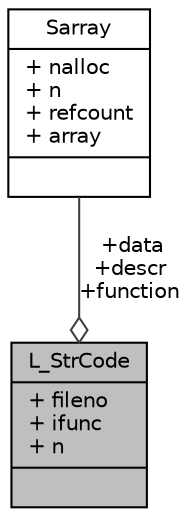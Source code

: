 digraph "L_StrCode"
{
 // LATEX_PDF_SIZE
  edge [fontname="Helvetica",fontsize="10",labelfontname="Helvetica",labelfontsize="10"];
  node [fontname="Helvetica",fontsize="10",shape=record];
  Node1 [label="{L_StrCode\n|+ fileno\l+ ifunc\l+ n\l|}",height=0.2,width=0.4,color="black", fillcolor="grey75", style="filled", fontcolor="black",tooltip=" "];
  Node2 -> Node1 [color="grey25",fontsize="10",style="solid",label=" +data\n+descr\n+function" ,arrowhead="odiamond",fontname="Helvetica"];
  Node2 [label="{Sarray\n|+ nalloc\l+ n\l+ refcount\l+ array\l|}",height=0.2,width=0.4,color="black", fillcolor="white", style="filled",URL="$struct_sarray.html",tooltip=" "];
}
